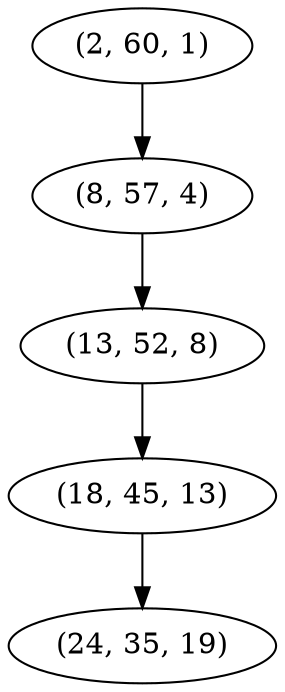 digraph tree {
    "(2, 60, 1)";
    "(8, 57, 4)";
    "(13, 52, 8)";
    "(18, 45, 13)";
    "(24, 35, 19)";
    "(2, 60, 1)" -> "(8, 57, 4)";
    "(8, 57, 4)" -> "(13, 52, 8)";
    "(13, 52, 8)" -> "(18, 45, 13)";
    "(18, 45, 13)" -> "(24, 35, 19)";
}

